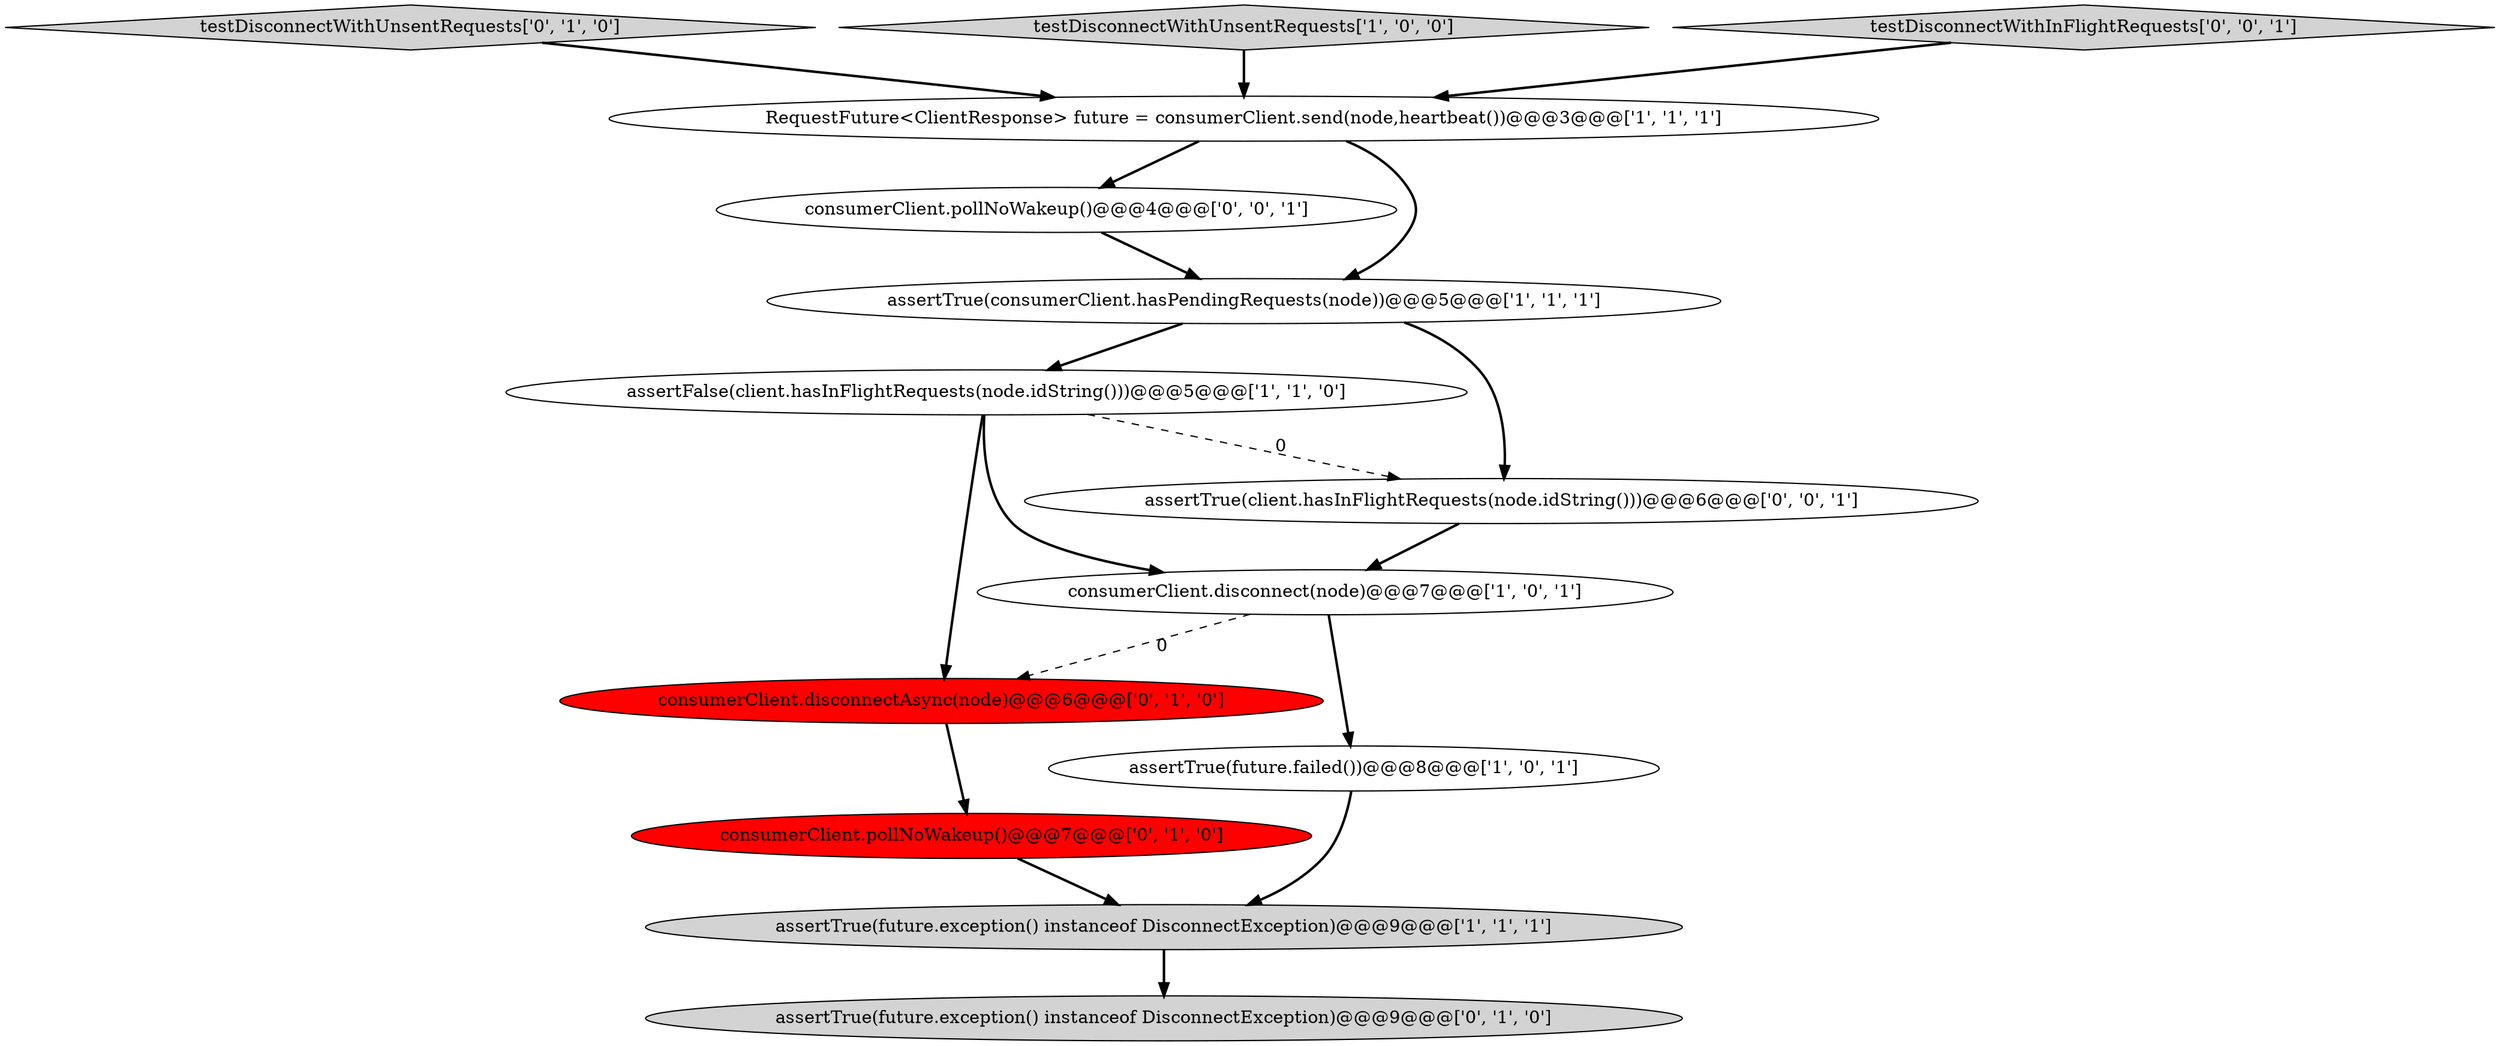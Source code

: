 digraph {
4 [style = filled, label = "RequestFuture<ClientResponse> future = consumerClient.send(node,heartbeat())@@@3@@@['1', '1', '1']", fillcolor = white, shape = ellipse image = "AAA0AAABBB1BBB"];
9 [style = filled, label = "consumerClient.disconnectAsync(node)@@@6@@@['0', '1', '0']", fillcolor = red, shape = ellipse image = "AAA1AAABBB2BBB"];
10 [style = filled, label = "testDisconnectWithUnsentRequests['0', '1', '0']", fillcolor = lightgray, shape = diamond image = "AAA0AAABBB2BBB"];
0 [style = filled, label = "assertFalse(client.hasInFlightRequests(node.idString()))@@@5@@@['1', '1', '0']", fillcolor = white, shape = ellipse image = "AAA0AAABBB1BBB"];
6 [style = filled, label = "testDisconnectWithUnsentRequests['1', '0', '0']", fillcolor = lightgray, shape = diamond image = "AAA0AAABBB1BBB"];
3 [style = filled, label = "consumerClient.disconnect(node)@@@7@@@['1', '0', '1']", fillcolor = white, shape = ellipse image = "AAA0AAABBB1BBB"];
8 [style = filled, label = "assertTrue(future.exception() instanceof DisconnectException)@@@9@@@['0', '1', '0']", fillcolor = lightgray, shape = ellipse image = "AAA0AAABBB2BBB"];
12 [style = filled, label = "testDisconnectWithInFlightRequests['0', '0', '1']", fillcolor = lightgray, shape = diamond image = "AAA0AAABBB3BBB"];
11 [style = filled, label = "consumerClient.pollNoWakeup()@@@4@@@['0', '0', '1']", fillcolor = white, shape = ellipse image = "AAA0AAABBB3BBB"];
7 [style = filled, label = "consumerClient.pollNoWakeup()@@@7@@@['0', '1', '0']", fillcolor = red, shape = ellipse image = "AAA1AAABBB2BBB"];
1 [style = filled, label = "assertTrue(future.exception() instanceof DisconnectException)@@@9@@@['1', '1', '1']", fillcolor = lightgray, shape = ellipse image = "AAA0AAABBB1BBB"];
2 [style = filled, label = "assertTrue(consumerClient.hasPendingRequests(node))@@@5@@@['1', '1', '1']", fillcolor = white, shape = ellipse image = "AAA0AAABBB1BBB"];
13 [style = filled, label = "assertTrue(client.hasInFlightRequests(node.idString()))@@@6@@@['0', '0', '1']", fillcolor = white, shape = ellipse image = "AAA0AAABBB3BBB"];
5 [style = filled, label = "assertTrue(future.failed())@@@8@@@['1', '0', '1']", fillcolor = white, shape = ellipse image = "AAA0AAABBB1BBB"];
0->3 [style = bold, label=""];
5->1 [style = bold, label=""];
6->4 [style = bold, label=""];
3->5 [style = bold, label=""];
2->0 [style = bold, label=""];
0->9 [style = bold, label=""];
7->1 [style = bold, label=""];
4->2 [style = bold, label=""];
1->8 [style = bold, label=""];
13->3 [style = bold, label=""];
4->11 [style = bold, label=""];
9->7 [style = bold, label=""];
12->4 [style = bold, label=""];
3->9 [style = dashed, label="0"];
11->2 [style = bold, label=""];
0->13 [style = dashed, label="0"];
2->13 [style = bold, label=""];
10->4 [style = bold, label=""];
}
